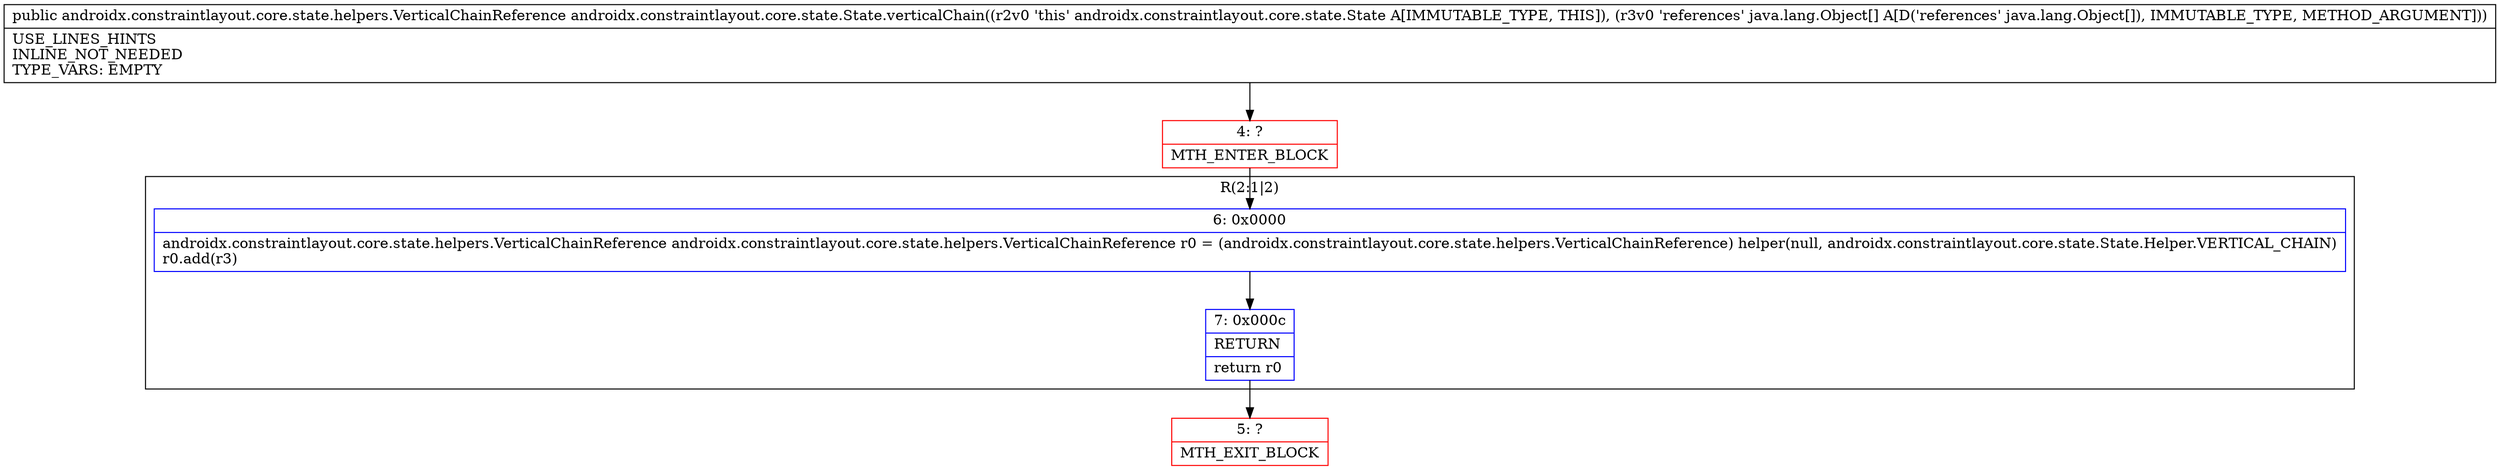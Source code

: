 digraph "CFG forandroidx.constraintlayout.core.state.State.verticalChain([Ljava\/lang\/Object;)Landroidx\/constraintlayout\/core\/state\/helpers\/VerticalChainReference;" {
subgraph cluster_Region_71749055 {
label = "R(2:1|2)";
node [shape=record,color=blue];
Node_6 [shape=record,label="{6\:\ 0x0000|androidx.constraintlayout.core.state.helpers.VerticalChainReference androidx.constraintlayout.core.state.helpers.VerticalChainReference r0 = (androidx.constraintlayout.core.state.helpers.VerticalChainReference) helper(null, androidx.constraintlayout.core.state.State.Helper.VERTICAL_CHAIN)\lr0.add(r3)\l}"];
Node_7 [shape=record,label="{7\:\ 0x000c|RETURN\l|return r0\l}"];
}
Node_4 [shape=record,color=red,label="{4\:\ ?|MTH_ENTER_BLOCK\l}"];
Node_5 [shape=record,color=red,label="{5\:\ ?|MTH_EXIT_BLOCK\l}"];
MethodNode[shape=record,label="{public androidx.constraintlayout.core.state.helpers.VerticalChainReference androidx.constraintlayout.core.state.State.verticalChain((r2v0 'this' androidx.constraintlayout.core.state.State A[IMMUTABLE_TYPE, THIS]), (r3v0 'references' java.lang.Object[] A[D('references' java.lang.Object[]), IMMUTABLE_TYPE, METHOD_ARGUMENT]))  | USE_LINES_HINTS\lINLINE_NOT_NEEDED\lTYPE_VARS: EMPTY\l}"];
MethodNode -> Node_4;Node_6 -> Node_7;
Node_7 -> Node_5;
Node_4 -> Node_6;
}

